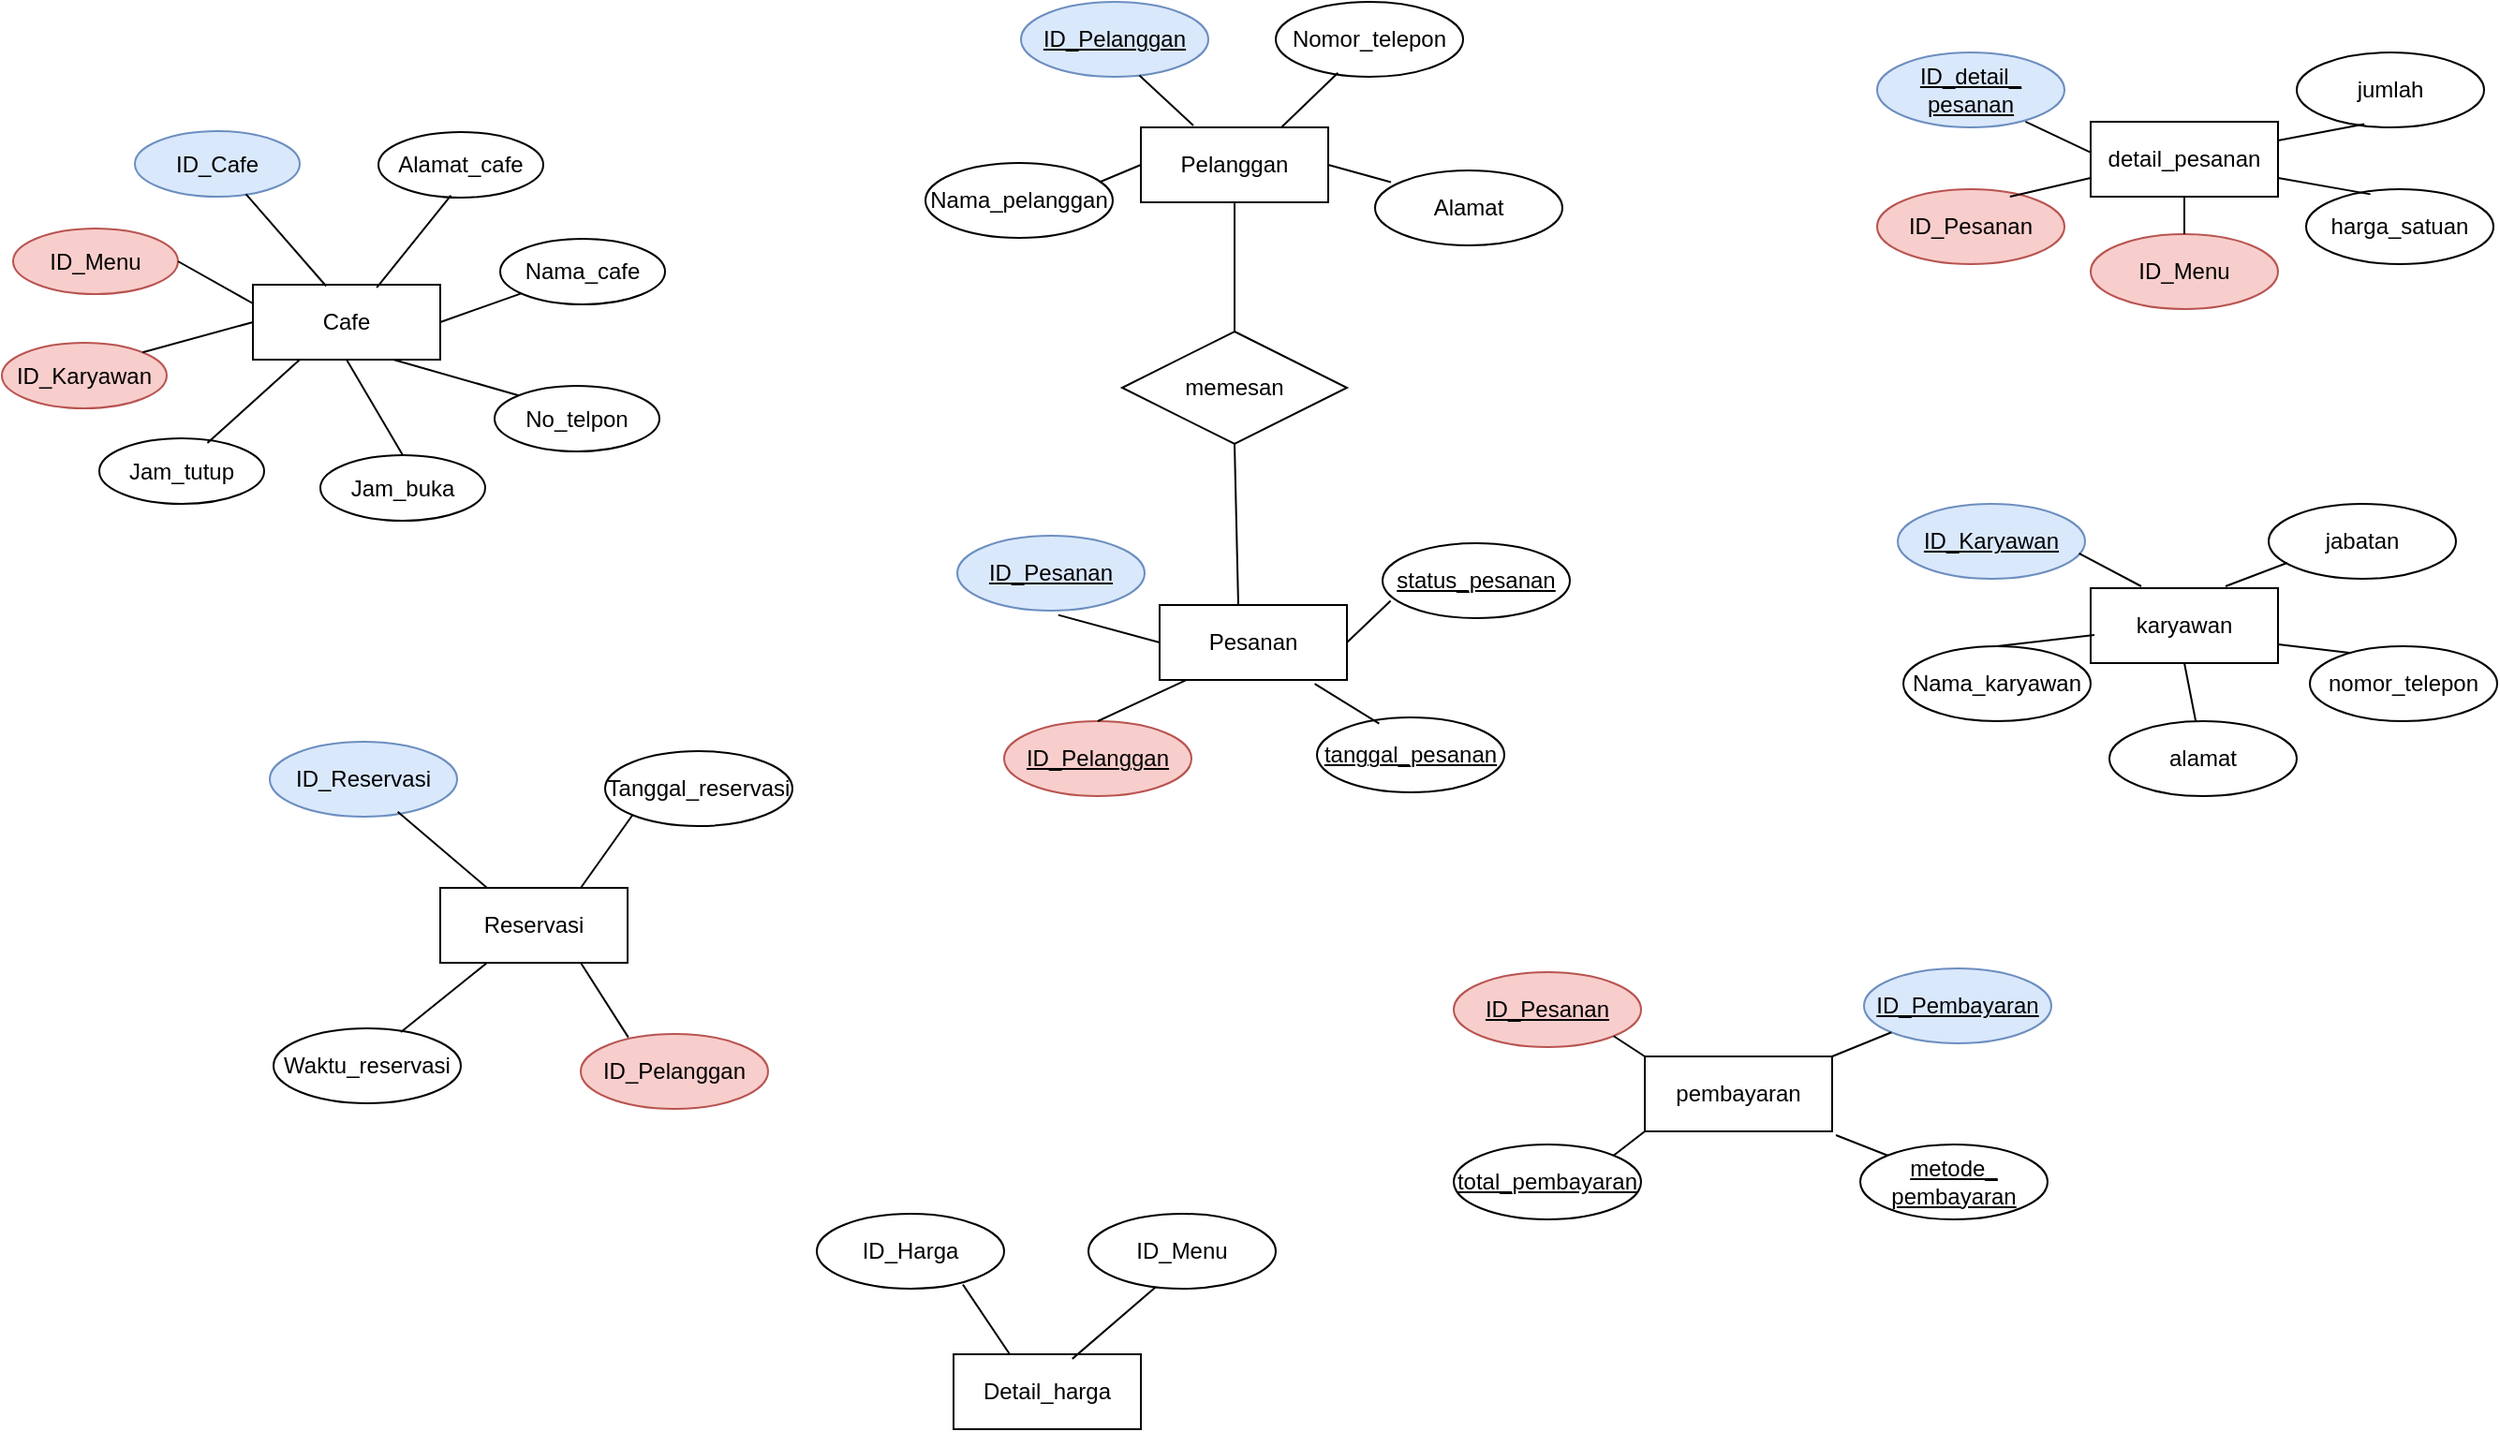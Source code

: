 <mxfile version="24.9.2">
  <diagram name="Page-1" id="4e5mWGfXuUMKOkXNHSOo">
    <mxGraphModel dx="1813" dy="1004" grid="0" gridSize="10" guides="1" tooltips="1" connect="1" arrows="1" fold="1" page="0" pageScale="1" pageWidth="850" pageHeight="1100" math="0" shadow="0">
      <root>
        <mxCell id="0" />
        <mxCell id="1" parent="0" />
        <mxCell id="grnQwoSv1uIadPGOXFT1-49" value="Pelanggan" style="whiteSpace=wrap;html=1;align=center;" parent="1" vertex="1">
          <mxGeometry x="333" y="-14" width="100" height="40" as="geometry" />
        </mxCell>
        <mxCell id="grnQwoSv1uIadPGOXFT1-50" value="ID_Pelanggan" style="ellipse;whiteSpace=wrap;html=1;align=center;fontStyle=4;fillColor=#dae8fc;strokeColor=#6c8ebf;" parent="1" vertex="1">
          <mxGeometry x="269" y="-81" width="100" height="40" as="geometry" />
        </mxCell>
        <mxCell id="grnQwoSv1uIadPGOXFT1-51" value="Nama_pelanggan" style="ellipse;whiteSpace=wrap;html=1;align=center;" parent="1" vertex="1">
          <mxGeometry x="218" y="5" width="100" height="40" as="geometry" />
        </mxCell>
        <mxCell id="grnQwoSv1uIadPGOXFT1-54" value="Alamat" style="ellipse;whiteSpace=wrap;html=1;align=center;" parent="1" vertex="1">
          <mxGeometry x="458" y="9" width="100" height="40" as="geometry" />
        </mxCell>
        <mxCell id="grnQwoSv1uIadPGOXFT1-55" value="Nomor_telepon" style="ellipse;whiteSpace=wrap;html=1;align=center;" parent="1" vertex="1">
          <mxGeometry x="405" y="-81" width="100" height="40" as="geometry" />
        </mxCell>
        <mxCell id="grnQwoSv1uIadPGOXFT1-56" value="detail_pesanan" style="whiteSpace=wrap;html=1;align=center;" parent="1" vertex="1">
          <mxGeometry x="840" y="-17" width="100" height="40" as="geometry" />
        </mxCell>
        <mxCell id="grnQwoSv1uIadPGOXFT1-57" value="ID_Pesanan" style="ellipse;whiteSpace=wrap;html=1;align=center;fillColor=#f8cecc;strokeColor=#b85450;" parent="1" vertex="1">
          <mxGeometry x="726" y="19" width="100" height="40" as="geometry" />
        </mxCell>
        <mxCell id="grnQwoSv1uIadPGOXFT1-58" value="ID_detail_&lt;div&gt;pesanan&lt;/div&gt;" style="ellipse;whiteSpace=wrap;html=1;align=center;fontStyle=4;fillColor=#dae8fc;strokeColor=#6c8ebf;" parent="1" vertex="1">
          <mxGeometry x="726" y="-54" width="100" height="40" as="geometry" />
        </mxCell>
        <mxCell id="grnQwoSv1uIadPGOXFT1-59" value="ID_Menu" style="ellipse;whiteSpace=wrap;html=1;align=center;fillColor=#f8cecc;strokeColor=#b85450;" parent="1" vertex="1">
          <mxGeometry x="840" y="43" width="100" height="40" as="geometry" />
        </mxCell>
        <mxCell id="grnQwoSv1uIadPGOXFT1-60" value="harga_satuan" style="ellipse;whiteSpace=wrap;html=1;align=center;" parent="1" vertex="1">
          <mxGeometry x="955" y="19" width="100" height="40" as="geometry" />
        </mxCell>
        <mxCell id="grnQwoSv1uIadPGOXFT1-61" value="jumlah" style="ellipse;whiteSpace=wrap;html=1;align=center;" parent="1" vertex="1">
          <mxGeometry x="950" y="-54" width="100" height="40" as="geometry" />
        </mxCell>
        <mxCell id="grnQwoSv1uIadPGOXFT1-62" value="Pesanan" style="whiteSpace=wrap;html=1;align=center;" parent="1" vertex="1">
          <mxGeometry x="343" y="241" width="100" height="40" as="geometry" />
        </mxCell>
        <mxCell id="grnQwoSv1uIadPGOXFT1-63" value="ID_Pesanan" style="ellipse;whiteSpace=wrap;html=1;align=center;fontStyle=4;fillColor=#dae8fc;strokeColor=#6c8ebf;" parent="1" vertex="1">
          <mxGeometry x="235" y="204" width="100" height="40" as="geometry" />
        </mxCell>
        <mxCell id="grnQwoSv1uIadPGOXFT1-65" value="ID_Pelanggan" style="ellipse;whiteSpace=wrap;html=1;align=center;fontStyle=4;fillColor=#f8cecc;strokeColor=#b85450;" parent="1" vertex="1">
          <mxGeometry x="260" y="303" width="100" height="40" as="geometry" />
        </mxCell>
        <mxCell id="grnQwoSv1uIadPGOXFT1-66" value="tanggal_pesanan" style="ellipse;whiteSpace=wrap;html=1;align=center;fontStyle=4;" parent="1" vertex="1">
          <mxGeometry x="427" y="301" width="100" height="40" as="geometry" />
        </mxCell>
        <mxCell id="grnQwoSv1uIadPGOXFT1-67" value="status_pesanan" style="ellipse;whiteSpace=wrap;html=1;align=center;fontStyle=4;" parent="1" vertex="1">
          <mxGeometry x="462" y="208" width="100" height="40" as="geometry" />
        </mxCell>
        <mxCell id="grnQwoSv1uIadPGOXFT1-68" value="karyawan" style="whiteSpace=wrap;html=1;align=center;" parent="1" vertex="1">
          <mxGeometry x="840" y="232" width="100" height="40" as="geometry" />
        </mxCell>
        <mxCell id="grnQwoSv1uIadPGOXFT1-69" value="ID_Karyawan" style="ellipse;whiteSpace=wrap;html=1;align=center;fontStyle=4;fillColor=#dae8fc;strokeColor=#6c8ebf;" parent="1" vertex="1">
          <mxGeometry x="737" y="187" width="100" height="40" as="geometry" />
        </mxCell>
        <mxCell id="grnQwoSv1uIadPGOXFT1-70" value="Nama_karyawan" style="ellipse;whiteSpace=wrap;html=1;align=center;" parent="1" vertex="1">
          <mxGeometry x="740" y="263" width="100" height="40" as="geometry" />
        </mxCell>
        <mxCell id="grnQwoSv1uIadPGOXFT1-71" value="nomor_telepon" style="ellipse;whiteSpace=wrap;html=1;align=center;" parent="1" vertex="1">
          <mxGeometry x="957" y="263" width="100" height="40" as="geometry" />
        </mxCell>
        <mxCell id="grnQwoSv1uIadPGOXFT1-72" value="jabatan" style="ellipse;whiteSpace=wrap;html=1;align=center;" parent="1" vertex="1">
          <mxGeometry x="935" y="187" width="100" height="40" as="geometry" />
        </mxCell>
        <mxCell id="grnQwoSv1uIadPGOXFT1-74" value="pembayaran" style="whiteSpace=wrap;html=1;align=center;" parent="1" vertex="1">
          <mxGeometry x="602" y="482" width="100" height="40" as="geometry" />
        </mxCell>
        <mxCell id="grnQwoSv1uIadPGOXFT1-75" value="ID_Pembayaran" style="ellipse;whiteSpace=wrap;html=1;align=center;fontStyle=4;fillColor=#dae8fc;strokeColor=#6c8ebf;" parent="1" vertex="1">
          <mxGeometry x="719" y="435" width="100" height="40" as="geometry" />
        </mxCell>
        <mxCell id="grnQwoSv1uIadPGOXFT1-76" value="ID_Pesanan" style="ellipse;whiteSpace=wrap;html=1;align=center;fontStyle=4;fillColor=#f8cecc;strokeColor=#b85450;" parent="1" vertex="1">
          <mxGeometry x="500" y="437" width="100" height="40" as="geometry" />
        </mxCell>
        <mxCell id="grnQwoSv1uIadPGOXFT1-77" value="total_pembayaran" style="ellipse;whiteSpace=wrap;html=1;align=center;fontStyle=4;" parent="1" vertex="1">
          <mxGeometry x="500" y="529" width="100" height="40" as="geometry" />
        </mxCell>
        <mxCell id="grnQwoSv1uIadPGOXFT1-78" value="metode_&lt;div&gt;pembayaran&lt;/div&gt;" style="ellipse;whiteSpace=wrap;html=1;align=center;fontStyle=4;" parent="1" vertex="1">
          <mxGeometry x="717" y="529" width="100" height="40" as="geometry" />
        </mxCell>
        <mxCell id="grnQwoSv1uIadPGOXFT1-82" value="" style="endArrow=none;html=1;rounded=0;fontSize=12;startSize=8;endSize=8;curved=1;exitX=1;exitY=0.5;exitDx=0;exitDy=0;entryX=0.085;entryY=0.156;entryDx=0;entryDy=0;entryPerimeter=0;" parent="1" source="grnQwoSv1uIadPGOXFT1-49" target="grnQwoSv1uIadPGOXFT1-54" edge="1">
          <mxGeometry relative="1" as="geometry">
            <mxPoint x="462" y="32" as="sourcePoint" />
            <mxPoint x="622" y="32" as="targetPoint" />
          </mxGeometry>
        </mxCell>
        <mxCell id="grnQwoSv1uIadPGOXFT1-83" value="" style="endArrow=none;html=1;rounded=0;fontSize=12;startSize=8;endSize=8;curved=1;exitX=0.75;exitY=0;exitDx=0;exitDy=0;entryX=0.332;entryY=0.948;entryDx=0;entryDy=0;entryPerimeter=0;" parent="1" source="grnQwoSv1uIadPGOXFT1-49" target="grnQwoSv1uIadPGOXFT1-55" edge="1">
          <mxGeometry relative="1" as="geometry">
            <mxPoint x="408" y="61" as="sourcePoint" />
            <mxPoint x="568" y="61" as="targetPoint" />
          </mxGeometry>
        </mxCell>
        <mxCell id="grnQwoSv1uIadPGOXFT1-84" value="" style="endArrow=none;html=1;rounded=0;fontSize=12;startSize=8;endSize=8;curved=1;exitX=0.632;exitY=0.98;exitDx=0;exitDy=0;exitPerimeter=0;" parent="1" source="grnQwoSv1uIadPGOXFT1-50" edge="1">
          <mxGeometry relative="1" as="geometry">
            <mxPoint x="281" y="61" as="sourcePoint" />
            <mxPoint x="361" y="-15" as="targetPoint" />
          </mxGeometry>
        </mxCell>
        <mxCell id="grnQwoSv1uIadPGOXFT1-85" value="" style="endArrow=none;html=1;rounded=0;fontSize=12;startSize=8;endSize=8;curved=1;exitX=0.929;exitY=0.256;exitDx=0;exitDy=0;entryX=0;entryY=0.5;entryDx=0;entryDy=0;exitPerimeter=0;" parent="1" source="grnQwoSv1uIadPGOXFT1-51" target="grnQwoSv1uIadPGOXFT1-49" edge="1">
          <mxGeometry relative="1" as="geometry">
            <mxPoint x="281" y="61" as="sourcePoint" />
            <mxPoint x="441" y="61" as="targetPoint" />
          </mxGeometry>
        </mxCell>
        <mxCell id="grnQwoSv1uIadPGOXFT1-86" value="" style="endArrow=none;html=1;rounded=0;fontSize=12;startSize=8;endSize=8;curved=1;exitX=0.792;exitY=0.924;exitDx=0;exitDy=0;exitPerimeter=0;entryX=0.001;entryY=0.412;entryDx=0;entryDy=0;entryPerimeter=0;" parent="1" source="grnQwoSv1uIadPGOXFT1-58" target="grnQwoSv1uIadPGOXFT1-56" edge="1">
          <mxGeometry relative="1" as="geometry">
            <mxPoint x="853" y="61" as="sourcePoint" />
            <mxPoint x="1013" y="61" as="targetPoint" />
          </mxGeometry>
        </mxCell>
        <mxCell id="grnQwoSv1uIadPGOXFT1-87" value="" style="endArrow=none;html=1;rounded=0;fontSize=12;startSize=8;endSize=8;curved=1;exitX=0.709;exitY=0.099;exitDx=0;exitDy=0;exitPerimeter=0;entryX=0;entryY=0.75;entryDx=0;entryDy=0;" parent="1" source="grnQwoSv1uIadPGOXFT1-57" target="grnQwoSv1uIadPGOXFT1-56" edge="1">
          <mxGeometry relative="1" as="geometry">
            <mxPoint x="853" y="61" as="sourcePoint" />
            <mxPoint x="1013" y="61" as="targetPoint" />
          </mxGeometry>
        </mxCell>
        <mxCell id="grnQwoSv1uIadPGOXFT1-88" value="" style="endArrow=none;html=1;rounded=0;fontSize=12;startSize=8;endSize=8;curved=1;exitX=0.5;exitY=0;exitDx=0;exitDy=0;entryX=0.5;entryY=1;entryDx=0;entryDy=0;" parent="1" source="grnQwoSv1uIadPGOXFT1-59" target="grnQwoSv1uIadPGOXFT1-56" edge="1">
          <mxGeometry relative="1" as="geometry">
            <mxPoint x="853" y="61" as="sourcePoint" />
            <mxPoint x="1013" y="61" as="targetPoint" />
          </mxGeometry>
        </mxCell>
        <mxCell id="grnQwoSv1uIadPGOXFT1-89" value="" style="endArrow=none;html=1;rounded=0;fontSize=12;startSize=8;endSize=8;curved=1;exitX=1;exitY=0.75;exitDx=0;exitDy=0;entryX=0.343;entryY=0.067;entryDx=0;entryDy=0;entryPerimeter=0;" parent="1" source="grnQwoSv1uIadPGOXFT1-56" target="grnQwoSv1uIadPGOXFT1-60" edge="1">
          <mxGeometry relative="1" as="geometry">
            <mxPoint x="853" y="61" as="sourcePoint" />
            <mxPoint x="1013" y="61" as="targetPoint" />
          </mxGeometry>
        </mxCell>
        <mxCell id="grnQwoSv1uIadPGOXFT1-90" value="" style="endArrow=none;html=1;rounded=0;fontSize=12;startSize=8;endSize=8;curved=1;exitX=1;exitY=0.25;exitDx=0;exitDy=0;entryX=0.361;entryY=0.956;entryDx=0;entryDy=0;entryPerimeter=0;" parent="1" source="grnQwoSv1uIadPGOXFT1-56" target="grnQwoSv1uIadPGOXFT1-61" edge="1">
          <mxGeometry relative="1" as="geometry">
            <mxPoint x="853" y="61" as="sourcePoint" />
            <mxPoint x="1013" y="61" as="targetPoint" />
          </mxGeometry>
        </mxCell>
        <mxCell id="grnQwoSv1uIadPGOXFT1-91" value="" style="endArrow=none;html=1;rounded=0;fontSize=12;startSize=8;endSize=8;curved=1;entryX=0.968;entryY=0.661;entryDx=0;entryDy=0;entryPerimeter=0;" parent="1" target="grnQwoSv1uIadPGOXFT1-69" edge="1">
          <mxGeometry relative="1" as="geometry">
            <mxPoint x="867" y="231" as="sourcePoint" />
            <mxPoint x="1013" y="188" as="targetPoint" />
          </mxGeometry>
        </mxCell>
        <mxCell id="grnQwoSv1uIadPGOXFT1-92" value="" style="endArrow=none;html=1;rounded=0;fontSize=12;startSize=8;endSize=8;curved=1;entryX=0.099;entryY=0.788;entryDx=0;entryDy=0;entryPerimeter=0;" parent="1" target="grnQwoSv1uIadPGOXFT1-72" edge="1">
          <mxGeometry relative="1" as="geometry">
            <mxPoint x="912" y="231" as="sourcePoint" />
            <mxPoint x="1013" y="188" as="targetPoint" />
          </mxGeometry>
        </mxCell>
        <mxCell id="grnQwoSv1uIadPGOXFT1-93" value="" style="endArrow=none;html=1;rounded=0;fontSize=12;startSize=8;endSize=8;curved=1;exitX=0.5;exitY=0;exitDx=0;exitDy=0;" parent="1" source="grnQwoSv1uIadPGOXFT1-70" edge="1">
          <mxGeometry relative="1" as="geometry">
            <mxPoint x="853" y="188" as="sourcePoint" />
            <mxPoint x="842" y="257" as="targetPoint" />
          </mxGeometry>
        </mxCell>
        <mxCell id="grnQwoSv1uIadPGOXFT1-94" value="" style="endArrow=none;html=1;rounded=0;fontSize=12;startSize=8;endSize=8;curved=1;exitX=1;exitY=0.75;exitDx=0;exitDy=0;entryX=0.221;entryY=0.092;entryDx=0;entryDy=0;entryPerimeter=0;" parent="1" source="grnQwoSv1uIadPGOXFT1-68" target="grnQwoSv1uIadPGOXFT1-71" edge="1">
          <mxGeometry relative="1" as="geometry">
            <mxPoint x="853" y="188" as="sourcePoint" />
            <mxPoint x="979" y="279" as="targetPoint" />
          </mxGeometry>
        </mxCell>
        <mxCell id="grnQwoSv1uIadPGOXFT1-95" value="" style="endArrow=none;html=1;rounded=0;fontSize=12;startSize=8;endSize=8;curved=1;exitX=0;exitY=0.5;exitDx=0;exitDy=0;entryX=0.539;entryY=1.058;entryDx=0;entryDy=0;entryPerimeter=0;" parent="1" source="grnQwoSv1uIadPGOXFT1-62" target="grnQwoSv1uIadPGOXFT1-63" edge="1">
          <mxGeometry relative="1" as="geometry">
            <mxPoint x="345" y="188" as="sourcePoint" />
            <mxPoint x="505" y="188" as="targetPoint" />
          </mxGeometry>
        </mxCell>
        <mxCell id="grnQwoSv1uIadPGOXFT1-96" value="" style="endArrow=none;html=1;rounded=0;fontSize=12;startSize=8;endSize=8;curved=1;exitX=0.5;exitY=0;exitDx=0;exitDy=0;entryX=0.142;entryY=1.002;entryDx=0;entryDy=0;entryPerimeter=0;" parent="1" source="grnQwoSv1uIadPGOXFT1-65" target="grnQwoSv1uIadPGOXFT1-62" edge="1">
          <mxGeometry relative="1" as="geometry">
            <mxPoint x="345" y="188" as="sourcePoint" />
            <mxPoint x="505" y="188" as="targetPoint" />
          </mxGeometry>
        </mxCell>
        <mxCell id="grnQwoSv1uIadPGOXFT1-97" value="" style="endArrow=none;html=1;rounded=0;fontSize=12;startSize=8;endSize=8;curved=1;exitX=1;exitY=0.5;exitDx=0;exitDy=0;entryX=0.043;entryY=0.768;entryDx=0;entryDy=0;entryPerimeter=0;" parent="1" source="grnQwoSv1uIadPGOXFT1-62" target="grnQwoSv1uIadPGOXFT1-67" edge="1">
          <mxGeometry relative="1" as="geometry">
            <mxPoint x="345" y="188" as="sourcePoint" />
            <mxPoint x="505" y="188" as="targetPoint" />
          </mxGeometry>
        </mxCell>
        <mxCell id="grnQwoSv1uIadPGOXFT1-98" value="" style="endArrow=none;html=1;rounded=0;fontSize=12;startSize=8;endSize=8;curved=1;entryX=0.828;entryY=1.052;entryDx=0;entryDy=0;exitX=0.332;exitY=0.083;exitDx=0;exitDy=0;exitPerimeter=0;entryPerimeter=0;" parent="1" target="grnQwoSv1uIadPGOXFT1-62" edge="1" source="grnQwoSv1uIadPGOXFT1-66">
          <mxGeometry relative="1" as="geometry">
            <mxPoint x="397" y="309" as="sourcePoint" />
            <mxPoint x="505" y="188" as="targetPoint" />
          </mxGeometry>
        </mxCell>
        <mxCell id="grnQwoSv1uIadPGOXFT1-100" value="" style="endArrow=none;html=1;rounded=0;fontSize=12;startSize=8;endSize=8;curved=1;exitX=1;exitY=1;exitDx=0;exitDy=0;entryX=0;entryY=0;entryDx=0;entryDy=0;" parent="1" source="grnQwoSv1uIadPGOXFT1-76" target="grnQwoSv1uIadPGOXFT1-74" edge="1">
          <mxGeometry relative="1" as="geometry">
            <mxPoint x="603" y="495" as="sourcePoint" />
            <mxPoint x="763" y="495" as="targetPoint" />
          </mxGeometry>
        </mxCell>
        <mxCell id="grnQwoSv1uIadPGOXFT1-101" value="" style="endArrow=none;html=1;rounded=0;fontSize=12;startSize=8;endSize=8;curved=1;exitX=1;exitY=0;exitDx=0;exitDy=0;entryX=0;entryY=1;entryDx=0;entryDy=0;" parent="1" source="grnQwoSv1uIadPGOXFT1-74" target="grnQwoSv1uIadPGOXFT1-75" edge="1">
          <mxGeometry relative="1" as="geometry">
            <mxPoint x="603" y="495" as="sourcePoint" />
            <mxPoint x="763" y="495" as="targetPoint" />
          </mxGeometry>
        </mxCell>
        <mxCell id="grnQwoSv1uIadPGOXFT1-102" value="" style="endArrow=none;html=1;rounded=0;fontSize=12;startSize=8;endSize=8;curved=1;exitX=1;exitY=0;exitDx=0;exitDy=0;entryX=0;entryY=1;entryDx=0;entryDy=0;" parent="1" source="grnQwoSv1uIadPGOXFT1-77" target="grnQwoSv1uIadPGOXFT1-74" edge="1">
          <mxGeometry relative="1" as="geometry">
            <mxPoint x="603" y="495" as="sourcePoint" />
            <mxPoint x="763" y="495" as="targetPoint" />
          </mxGeometry>
        </mxCell>
        <mxCell id="grnQwoSv1uIadPGOXFT1-103" value="" style="endArrow=none;html=1;rounded=0;fontSize=12;startSize=8;endSize=8;curved=1;entryX=0;entryY=0;entryDx=0;entryDy=0;" parent="1" target="grnQwoSv1uIadPGOXFT1-78" edge="1">
          <mxGeometry relative="1" as="geometry">
            <mxPoint x="704" y="524" as="sourcePoint" />
            <mxPoint x="763" y="495" as="targetPoint" />
          </mxGeometry>
        </mxCell>
        <mxCell id="624rOhawahAO45JL6sMZ-1" value="Cafe" style="whiteSpace=wrap;html=1;align=center;" parent="1" vertex="1">
          <mxGeometry x="-141" y="70" width="100" height="40" as="geometry" />
        </mxCell>
        <mxCell id="624rOhawahAO45JL6sMZ-3" value="alamat" style="ellipse;whiteSpace=wrap;html=1;align=center;" parent="1" vertex="1">
          <mxGeometry x="850" y="303" width="100" height="40" as="geometry" />
        </mxCell>
        <mxCell id="624rOhawahAO45JL6sMZ-4" value="" style="endArrow=none;html=1;rounded=0;exitX=0.5;exitY=1;exitDx=0;exitDy=0;" parent="1" source="grnQwoSv1uIadPGOXFT1-68" target="624rOhawahAO45JL6sMZ-3" edge="1">
          <mxGeometry relative="1" as="geometry">
            <mxPoint x="932" y="287" as="sourcePoint" />
            <mxPoint x="1092" y="287" as="targetPoint" />
          </mxGeometry>
        </mxCell>
        <mxCell id="fyqaR6KiXTVcfF-L6lF1-1" value="ID_Cafe" style="ellipse;whiteSpace=wrap;html=1;align=center;fillColor=#dae8fc;strokeColor=#6c8ebf;" vertex="1" parent="1">
          <mxGeometry x="-204" y="-12" width="88" height="35" as="geometry" />
        </mxCell>
        <mxCell id="fyqaR6KiXTVcfF-L6lF1-2" value="Alamat_cafe" style="ellipse;whiteSpace=wrap;html=1;align=center;" vertex="1" parent="1">
          <mxGeometry x="-74" y="-11.5" width="88" height="35" as="geometry" />
        </mxCell>
        <mxCell id="fyqaR6KiXTVcfF-L6lF1-3" value="Nama_cafe" style="ellipse;whiteSpace=wrap;html=1;align=center;" vertex="1" parent="1">
          <mxGeometry x="-9" y="45.5" width="88" height="35" as="geometry" />
        </mxCell>
        <mxCell id="fyqaR6KiXTVcfF-L6lF1-4" value="ID_Karyawan" style="ellipse;whiteSpace=wrap;html=1;align=center;fillColor=#f8cecc;strokeColor=#b85450;" vertex="1" parent="1">
          <mxGeometry x="-275" y="101" width="88" height="35" as="geometry" />
        </mxCell>
        <mxCell id="fyqaR6KiXTVcfF-L6lF1-5" value="No_telpon" style="ellipse;whiteSpace=wrap;html=1;align=center;" vertex="1" parent="1">
          <mxGeometry x="-12" y="124" width="88" height="35" as="geometry" />
        </mxCell>
        <mxCell id="fyqaR6KiXTVcfF-L6lF1-6" value="Jam_buka" style="ellipse;whiteSpace=wrap;html=1;align=center;" vertex="1" parent="1">
          <mxGeometry x="-105" y="161" width="88" height="35" as="geometry" />
        </mxCell>
        <mxCell id="fyqaR6KiXTVcfF-L6lF1-7" value="Jam_tutup" style="ellipse;whiteSpace=wrap;html=1;align=center;" vertex="1" parent="1">
          <mxGeometry x="-223" y="152" width="88" height="35" as="geometry" />
        </mxCell>
        <mxCell id="fyqaR6KiXTVcfF-L6lF1-8" value="ID_Menu" style="ellipse;whiteSpace=wrap;html=1;align=center;fillColor=#f8cecc;strokeColor=#b85450;" vertex="1" parent="1">
          <mxGeometry x="-269" y="40" width="88" height="35" as="geometry" />
        </mxCell>
        <mxCell id="fyqaR6KiXTVcfF-L6lF1-11" value="" style="endArrow=none;html=1;rounded=0;entryX=0.44;entryY=0.967;entryDx=0;entryDy=0;entryPerimeter=0;exitX=0.661;exitY=0.039;exitDx=0;exitDy=0;exitPerimeter=0;" edge="1" parent="1" source="624rOhawahAO45JL6sMZ-1" target="fyqaR6KiXTVcfF-L6lF1-2">
          <mxGeometry width="50" height="50" relative="1" as="geometry">
            <mxPoint x="-77" y="69" as="sourcePoint" />
            <mxPoint x="-27" y="19" as="targetPoint" />
          </mxGeometry>
        </mxCell>
        <mxCell id="fyqaR6KiXTVcfF-L6lF1-12" value="" style="endArrow=none;html=1;rounded=0;entryX=0.673;entryY=0.959;entryDx=0;entryDy=0;entryPerimeter=0;exitX=0.391;exitY=0.019;exitDx=0;exitDy=0;exitPerimeter=0;" edge="1" parent="1" source="624rOhawahAO45JL6sMZ-1" target="fyqaR6KiXTVcfF-L6lF1-1">
          <mxGeometry width="50" height="50" relative="1" as="geometry">
            <mxPoint x="-120" y="71" as="sourcePoint" />
            <mxPoint x="-70" y="21" as="targetPoint" />
          </mxGeometry>
        </mxCell>
        <mxCell id="fyqaR6KiXTVcfF-L6lF1-13" value="memesan" style="shape=rhombus;perimeter=rhombusPerimeter;whiteSpace=wrap;html=1;align=center;" vertex="1" parent="1">
          <mxGeometry x="323" y="95" width="120" height="60" as="geometry" />
        </mxCell>
        <mxCell id="fyqaR6KiXTVcfF-L6lF1-14" value="" style="endArrow=none;html=1;rounded=0;entryX=0.5;entryY=1;entryDx=0;entryDy=0;" edge="1" parent="1" source="fyqaR6KiXTVcfF-L6lF1-13" target="grnQwoSv1uIadPGOXFT1-49">
          <mxGeometry relative="1" as="geometry">
            <mxPoint x="183" y="144" as="sourcePoint" />
            <mxPoint x="343" y="144" as="targetPoint" />
          </mxGeometry>
        </mxCell>
        <mxCell id="fyqaR6KiXTVcfF-L6lF1-15" value="" style="endArrow=none;html=1;rounded=0;entryX=0.5;entryY=1;entryDx=0;entryDy=0;exitX=0.42;exitY=0;exitDx=0;exitDy=0;exitPerimeter=0;" edge="1" parent="1" source="grnQwoSv1uIadPGOXFT1-62" target="fyqaR6KiXTVcfF-L6lF1-13">
          <mxGeometry relative="1" as="geometry">
            <mxPoint x="183" y="144" as="sourcePoint" />
            <mxPoint x="343" y="144" as="targetPoint" />
          </mxGeometry>
        </mxCell>
        <mxCell id="fyqaR6KiXTVcfF-L6lF1-16" value="Reservasi" style="whiteSpace=wrap;html=1;align=center;" vertex="1" parent="1">
          <mxGeometry x="-41" y="392" width="100" height="40" as="geometry" />
        </mxCell>
        <mxCell id="fyqaR6KiXTVcfF-L6lF1-17" value="ID_Reservasi" style="ellipse;whiteSpace=wrap;html=1;align=center;fillColor=#dae8fc;strokeColor=#6c8ebf;" vertex="1" parent="1">
          <mxGeometry x="-132" y="314" width="100" height="40" as="geometry" />
        </mxCell>
        <mxCell id="fyqaR6KiXTVcfF-L6lF1-18" value="Tanggal_reservasi" style="ellipse;whiteSpace=wrap;html=1;align=center;" vertex="1" parent="1">
          <mxGeometry x="47" y="319" width="100" height="40" as="geometry" />
        </mxCell>
        <mxCell id="fyqaR6KiXTVcfF-L6lF1-19" value="Waktu_reservasi" style="ellipse;whiteSpace=wrap;html=1;align=center;" vertex="1" parent="1">
          <mxGeometry x="-130" y="467" width="100" height="40" as="geometry" />
        </mxCell>
        <mxCell id="fyqaR6KiXTVcfF-L6lF1-20" value="ID_Pelanggan" style="ellipse;whiteSpace=wrap;html=1;align=center;fillColor=#f8cecc;strokeColor=#b85450;" vertex="1" parent="1">
          <mxGeometry x="34" y="470" width="100" height="40" as="geometry" />
        </mxCell>
        <mxCell id="fyqaR6KiXTVcfF-L6lF1-21" value="Detail_harga" style="whiteSpace=wrap;html=1;align=center;" vertex="1" parent="1">
          <mxGeometry x="233" y="641" width="100" height="40" as="geometry" />
        </mxCell>
        <mxCell id="fyqaR6KiXTVcfF-L6lF1-22" value="ID_Harga" style="ellipse;whiteSpace=wrap;html=1;align=center;" vertex="1" parent="1">
          <mxGeometry x="160" y="566" width="100" height="40" as="geometry" />
        </mxCell>
        <mxCell id="fyqaR6KiXTVcfF-L6lF1-23" value="ID_Menu" style="ellipse;whiteSpace=wrap;html=1;align=center;" vertex="1" parent="1">
          <mxGeometry x="305" y="566" width="100" height="40" as="geometry" />
        </mxCell>
        <mxCell id="fyqaR6KiXTVcfF-L6lF1-27" value="" style="endArrow=none;html=1;rounded=0;entryX=0.25;entryY=1;entryDx=0;entryDy=0;" edge="1" parent="1" target="fyqaR6KiXTVcfF-L6lF1-16">
          <mxGeometry relative="1" as="geometry">
            <mxPoint x="-62" y="469" as="sourcePoint" />
            <mxPoint x="-4" y="560" as="targetPoint" />
          </mxGeometry>
        </mxCell>
        <mxCell id="fyqaR6KiXTVcfF-L6lF1-28" value="" style="endArrow=none;html=1;rounded=0;entryX=0.75;entryY=1;entryDx=0;entryDy=0;exitX=0.254;exitY=0.045;exitDx=0;exitDy=0;exitPerimeter=0;" edge="1" parent="1" source="fyqaR6KiXTVcfF-L6lF1-20" target="fyqaR6KiXTVcfF-L6lF1-16">
          <mxGeometry relative="1" as="geometry">
            <mxPoint x="-164" y="560" as="sourcePoint" />
            <mxPoint x="-4" y="560" as="targetPoint" />
          </mxGeometry>
        </mxCell>
        <mxCell id="fyqaR6KiXTVcfF-L6lF1-29" value="" style="endArrow=none;html=1;rounded=0;entryX=0.75;entryY=0;entryDx=0;entryDy=0;exitX=0;exitY=1;exitDx=0;exitDy=0;" edge="1" parent="1" source="fyqaR6KiXTVcfF-L6lF1-18" target="fyqaR6KiXTVcfF-L6lF1-16">
          <mxGeometry relative="1" as="geometry">
            <mxPoint x="-164" y="560" as="sourcePoint" />
            <mxPoint x="-4" y="560" as="targetPoint" />
          </mxGeometry>
        </mxCell>
        <mxCell id="fyqaR6KiXTVcfF-L6lF1-30" value="" style="endArrow=none;html=1;rounded=0;entryX=0.683;entryY=0.934;entryDx=0;entryDy=0;entryPerimeter=0;exitX=0.25;exitY=0;exitDx=0;exitDy=0;" edge="1" parent="1" source="fyqaR6KiXTVcfF-L6lF1-16" target="fyqaR6KiXTVcfF-L6lF1-17">
          <mxGeometry relative="1" as="geometry">
            <mxPoint x="-164" y="560" as="sourcePoint" />
            <mxPoint x="-4" y="560" as="targetPoint" />
          </mxGeometry>
        </mxCell>
        <mxCell id="fyqaR6KiXTVcfF-L6lF1-32" value="" style="endArrow=none;html=1;rounded=0;exitX=0.359;exitY=0.979;exitDx=0;exitDy=0;exitPerimeter=0;entryX=0.634;entryY=0.061;entryDx=0;entryDy=0;entryPerimeter=0;" edge="1" parent="1" source="fyqaR6KiXTVcfF-L6lF1-23" target="fyqaR6KiXTVcfF-L6lF1-21">
          <mxGeometry relative="1" as="geometry">
            <mxPoint x="174" y="560" as="sourcePoint" />
            <mxPoint x="298" y="636" as="targetPoint" />
          </mxGeometry>
        </mxCell>
        <mxCell id="fyqaR6KiXTVcfF-L6lF1-33" value="" style="endArrow=none;html=1;rounded=0;exitX=0.78;exitY=0.946;exitDx=0;exitDy=0;exitPerimeter=0;entryX=0.3;entryY=0;entryDx=0;entryDy=0;entryPerimeter=0;" edge="1" parent="1" source="fyqaR6KiXTVcfF-L6lF1-22" target="fyqaR6KiXTVcfF-L6lF1-21">
          <mxGeometry relative="1" as="geometry">
            <mxPoint x="174" y="560" as="sourcePoint" />
            <mxPoint x="263" y="634" as="targetPoint" />
          </mxGeometry>
        </mxCell>
        <mxCell id="fyqaR6KiXTVcfF-L6lF1-34" value="" style="endArrow=none;html=1;rounded=0;entryX=1;entryY=0.5;entryDx=0;entryDy=0;" edge="1" parent="1" source="fyqaR6KiXTVcfF-L6lF1-3" target="624rOhawahAO45JL6sMZ-1">
          <mxGeometry relative="1" as="geometry">
            <mxPoint x="-214" y="138" as="sourcePoint" />
            <mxPoint x="-54" y="138" as="targetPoint" />
          </mxGeometry>
        </mxCell>
        <mxCell id="fyqaR6KiXTVcfF-L6lF1-36" value="" style="endArrow=none;html=1;rounded=0;entryX=0.75;entryY=1;entryDx=0;entryDy=0;exitX=0;exitY=0;exitDx=0;exitDy=0;" edge="1" parent="1" source="fyqaR6KiXTVcfF-L6lF1-5" target="624rOhawahAO45JL6sMZ-1">
          <mxGeometry relative="1" as="geometry">
            <mxPoint x="-214" y="138" as="sourcePoint" />
            <mxPoint x="-54" y="138" as="targetPoint" />
          </mxGeometry>
        </mxCell>
        <mxCell id="fyqaR6KiXTVcfF-L6lF1-37" value="" style="endArrow=none;html=1;rounded=0;entryX=0.5;entryY=0;entryDx=0;entryDy=0;exitX=0.5;exitY=1;exitDx=0;exitDy=0;" edge="1" parent="1" source="624rOhawahAO45JL6sMZ-1" target="fyqaR6KiXTVcfF-L6lF1-6">
          <mxGeometry relative="1" as="geometry">
            <mxPoint x="-214" y="138" as="sourcePoint" />
            <mxPoint x="-54" y="138" as="targetPoint" />
          </mxGeometry>
        </mxCell>
        <mxCell id="fyqaR6KiXTVcfF-L6lF1-38" value="" style="endArrow=none;html=1;rounded=0;entryX=0.25;entryY=1;entryDx=0;entryDy=0;exitX=0.656;exitY=0.072;exitDx=0;exitDy=0;exitPerimeter=0;" edge="1" parent="1" source="fyqaR6KiXTVcfF-L6lF1-7" target="624rOhawahAO45JL6sMZ-1">
          <mxGeometry relative="1" as="geometry">
            <mxPoint x="-214" y="138" as="sourcePoint" />
            <mxPoint x="-54" y="138" as="targetPoint" />
          </mxGeometry>
        </mxCell>
        <mxCell id="fyqaR6KiXTVcfF-L6lF1-39" value="" style="endArrow=none;html=1;rounded=0;entryX=0;entryY=0.5;entryDx=0;entryDy=0;exitX=1;exitY=0;exitDx=0;exitDy=0;" edge="1" parent="1" source="fyqaR6KiXTVcfF-L6lF1-4" target="624rOhawahAO45JL6sMZ-1">
          <mxGeometry relative="1" as="geometry">
            <mxPoint x="-214" y="138" as="sourcePoint" />
            <mxPoint x="-54" y="138" as="targetPoint" />
          </mxGeometry>
        </mxCell>
        <mxCell id="fyqaR6KiXTVcfF-L6lF1-40" value="" style="endArrow=none;html=1;rounded=0;entryX=0;entryY=0.25;entryDx=0;entryDy=0;exitX=1;exitY=0.5;exitDx=0;exitDy=0;" edge="1" parent="1" source="fyqaR6KiXTVcfF-L6lF1-8" target="624rOhawahAO45JL6sMZ-1">
          <mxGeometry relative="1" as="geometry">
            <mxPoint x="-214" y="138" as="sourcePoint" />
            <mxPoint x="-54" y="138" as="targetPoint" />
          </mxGeometry>
        </mxCell>
      </root>
    </mxGraphModel>
  </diagram>
</mxfile>

